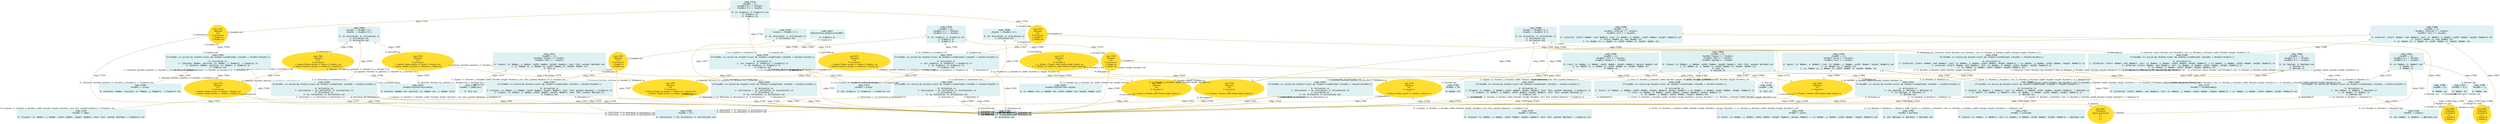 digraph g{node_26423 [shape="box", style="filled", color="#dff1f2", fontname="Courier", label="node_26423
<%=a0%>=theInterface.mouse;

0: {buttons: Number out, position: {x: Number out, y: Number out}}" ]
node_26425 [shape="box", style="filled", color="#dff1f2", fontname="Courier", label="node_26425
<%=a0%>=theInterface.layout;

0: {x: Number out, y: Number out, width: Number out, height: Number out}" ]
node_26427 [shape="box", style="filled", color="#dff1f2", fontname="Courier", label="node_26427
theInterface.graphics=<%=a0%>;

0: Graphics in" ]
node_26447 [shape="ellipse", style="filled", color="#ffde2f", fontname="Times", label="node_26447
Composition
{buttons:$,position:$}
0: ?
1: ?
2: ?" ]
node_26723 [shape="ellipse", style="filled", color="#ffde2f", fontname="Times", label="node_26723
Affectation
$=$
0: Activation in
1: {buttons: Number, position: {x: Number, y: Number}} out
2: {buttons: Number in, position: {x: Number in, y: Number in}}" ]
node_26858 [shape="ellipse", style="filled", color="#ffde2f", fontname="Times", label="node_26858
Composition
{start:$end:$}
0: ?
1: Number in
2: Number in" ]
node_26897 [shape="ellipse", style="filled", color="#ffde2f", fontname="Times", label="node_26897
Composition
{start:$end:$}
0: ?
1: Number in
2: Number in" ]
node_27059 [shape="ellipse", style="filled", color="#ffde2f", fontname="Times", label="node_27059
Affectation
$=$
0: Activation in
1: {buttons: Number, position: {x: Number, y: Number}} out
2: {buttons: Number in, position: {x: Number in, y: Number in}}" ]
node_27064 [shape="ellipse", style="filled", color="#ffde2f", fontname="Times", label="node_27064
Affectation
$=$
0: Activation in
1: {buttons: Number, position: {x: Number, y: Number}} out
2: {buttons: Number in, position: {x: Number in, y: Number in}}" ]
node_27153 [shape="ellipse", style="filled", color="#ffde2f", fontname="Times", label="node_27153
Affectation
$=$
0: Activation in
1: {x: Number, y: Number, width: Number, height: Number} out
2: {x: Number in, y: Number in, width: Number in, height: Number in}" ]
node_27264 [shape="box", style="filled", color="#dff1f2", fontname="Courier", label="node_27264
<%=a0%> = active;

0: Activation out" ]
node_27357 [shape="box", style="filled", color="#dff1f2", fontname="Courier", label="node_27357
<%=a0%> = button;

0: {{layout: {x: Number, y: Number, width: Number, height: Number}, text: Text, pushed: Boolean} -> Graphics} out" ]
node_27359 [shape="box", style="filled", color="#dff1f2", fontname="Courier", label="node_27359
<%=a0%> = inset;

0: {{rect: {x: Number, y: Number, width: Number, height: Number}, margin: Number} -> {x: Number, y: Number, width: Number, height: Number}} out" ]
node_27361 [shape="box", style="filled", color="#dff1f2", fontname="Courier", label="node_27361
<%=a0%> = isEqual;

0: {{a: Number, b: Number} -> Boolean} out" ]
node_27363 [shape="box", style="filled", color="#dff1f2", fontname="Courier", label="node_27363
<%=a0%> = isInside;

0: {{point: {x: Number, y: Number}, rect: {x: Number, y: Number, width: Number, height: Number}} -> Boolean} out" ]
node_27365 [shape="box", style="filled", color="#dff1f2", fontname="Courier", label="node_27365
<%=a0%> = boolAnd;

0: {{a: Boolean, b: Boolean} -> Boolean} out" ]
node_27367 [shape="box", style="filled", color="#dff1f2", fontname="Courier", label="node_27367
<%=a0%> = label;

0: {{layout: {x: Number, y: Number, width: Number, height: Number}, text: Text, pushed: Boolean} -> Graphics} out" ]
node_27369 [shape="box", style="filled", color="#dff1f2", fontname="Courier", label="node_27369
<%=a0%> = all;

0: {Activation -> {a: Activation, b: Activation}} out" ]
node_27374 [shape="box", style="filled", color="#dff1f2", fontname="Courier", label="node_27374
<%=a0%> = group;

0: {{a: Graphics, b: Graphics} -> Graphics} out" ]
node_27377 [shape="box", style="filled", color="#dff1f2", fontname="Courier", label="node_27377
<%=a0%> = columnElement;

0: {{interval: {start: Number, end: Number}, rect: {x: Number, y: Number, width: Number, height: Number}} -> {x: Number, y: Number, width: Number, height: Number}} out" ]
node_27380 [shape="box", style="filled", color="#dff1f2", fontname="Courier", label="node_27380
<%=a0%> = cursor;

0: {{buttons: Number, position: {x: Number, y: Number}} -> Graphics} out" ]
node_27382 [shape="box", style="filled", color="#dff1f2", fontname="Courier", label="node_27382
<%=a0%> = 20;

0: Number out" ]
node_27385 [shape="box", style="filled", color="#dff1f2", fontname="Courier", label="node_27385
<%=a0%> = 1;

0: Number out" ]
node_27389 [shape="box", style="filled", color="#dff1f2", fontname="Courier", label="node_27389
<%=a0%> = 0;

0: Number out" ]
node_27391 [shape="box", style="filled", color="#dff1f2", fontname="Courier", label="node_27391
<%=a0%> = 0.5;

0: Number out" ]
node_27394 [shape="box", style="filled", color="#dff1f2", fontname="Courier", label="node_27394
<%=a0%> = OK;

0: Text out" ]
node_27396 [shape="box", style="filled", color="#dff1f2", fontname="Courier", label="node_27396
<%=a0%> = Labeltext;

0: Text out" ]
node_27398 [shape="box", style="filled", color="#dff1f2", fontname="Courier", label="node_27398
if(<%=a0%> === active && <%=a1%>!==null && <%=a1%>!==undefined) {<%=a3%> = <%=a1%>(<%=a2%>);}

0: Activation in
1: {{rect: {x: Number, y: Number, width: Number, height: Number}, margin: Number} -> {x: Number, y: Number, width: Number, height: Number}} in
2: {rect: {x: Number, y: Number, width: Number, height: Number}, margin: Number} in
3: {x: Number, y: Number, width: Number, height: Number} out" ]
node_27403 [shape="box", style="filled", color="#dff1f2", fontname="Courier", label="node_27403
if(<%=a0%> === active && <%=a1%>!==null && <%=a1%>!==undefined) {<%=a3%> = <%=a1%>(<%=a2%>);}

0: Activation in
1: {{a: Number, b: Number} -> Boolean} in
2: {a: Number, b: Number} in
3: Boolean out" ]
node_27408 [shape="box", style="filled", color="#dff1f2", fontname="Courier", label="node_27408
if(<%=a0%> === active && <%=a1%>!==null && <%=a1%>!==undefined) {<%=a3%> = <%=a1%>(<%=a2%>);}

0: Activation in
1: {{point: {x: Number, y: Number}, rect: {x: Number, y: Number, width: Number, height: Number}} -> Boolean} in
2: {point: {x: Number, y: Number}, rect: {x: Number, y: Number, width: Number, height: Number}} in
3: Boolean out" ]
node_27413 [shape="box", style="filled", color="#dff1f2", fontname="Courier", label="node_27413
if(<%=a0%> === active && <%=a1%>!==null && <%=a1%>!==undefined) {<%=a3%> = <%=a1%>(<%=a2%>);}

0: Activation in
1: {{a: Boolean, b: Boolean} -> Boolean} in
2: {a: Boolean, b: Boolean} in
3: Boolean out" ]
node_27418 [shape="box", style="filled", color="#dff1f2", fontname="Courier", label="node_27418
if(<%=a0%> === active && <%=a1%>!==null && <%=a1%>!==undefined) {<%=a3%> = <%=a1%>(<%=a2%>);}

0: Activation in
1: {{layout: {x: Number, y: Number, width: Number, height: Number}, text: Text, pushed: Boolean} -> Graphics} in
2: {layout: {x: Number, y: Number, width: Number, height: Number}, text: Text, pushed: Boolean} in
3: Graphics out" ]
node_27423 [shape="box", style="filled", color="#dff1f2", fontname="Courier", label="node_27423
if(<%=a0%> === active && <%=a1%>!==null && <%=a1%>!==undefined) {<%=a3%> = <%=a1%>(<%=a2%>);}

0: Activation in
1: {{layout: {x: Number, y: Number, width: Number, height: Number}, text: Text, pushed: Boolean} -> Graphics} in
2: {layout: {x: Number, y: Number, width: Number, height: Number}, text: Text, pushed: Boolean} in
3: Graphics out" ]
node_27428 [shape="box", style="filled", color="#dff1f2", fontname="Courier", label="node_27428
if(<%=a0%> === active && <%=a1%>!==null && <%=a1%>!==undefined) {<%=a3%> = <%=a1%>(<%=a2%>);}

0: Activation in
1: {Activation -> {a: Activation, b: Activation}} in
2: Activation in
3: {a: Activation, b: Activation} out" ]
node_27433 [shape="box", style="filled", color="#dff1f2", fontname="Courier", label="node_27433
if(<%=a0%> === active && <%=a1%>!==null && <%=a1%>!==undefined) {<%=a3%> = <%=a1%>(<%=a2%>);}

0: Activation in
1: {{a: Graphics, b: Graphics} -> Graphics} in
2: {a: Graphics, b: Graphics} in
3: Graphics out" ]
node_27438 [shape="box", style="filled", color="#dff1f2", fontname="Courier", label="node_27438
if(<%=a0%> === active && <%=a1%>!==null && <%=a1%>!==undefined) {<%=a3%> = <%=a1%>(<%=a2%>);}

0: Activation in
1: {{interval: {start: Number, end: Number}, rect: {x: Number, y: Number, width: Number, height: Number}} -> {x: Number, y: Number, width: Number, height: Number}} in
2: {interval: {start: Number, end: Number}, rect: {x: Number, y: Number, width: Number, height: Number}} in
3: {x: Number, y: Number, width: Number, height: Number} out" ]
node_27444 [shape="box", style="filled", color="#dff1f2", fontname="Courier", label="node_27444
if(<%=a0%> === active && <%=a1%>!==null && <%=a1%>!==undefined) {<%=a3%> = <%=a1%>(<%=a2%>);}

0: Activation in
1: {{interval: {start: Number, end: Number}, rect: {x: Number, y: Number, width: Number, height: Number}} -> {x: Number, y: Number, width: Number, height: Number}} in
2: {interval: {start: Number, end: Number}, rect: {x: Number, y: Number, width: Number, height: Number}} in
3: {x: Number, y: Number, width: Number, height: Number} out" ]
node_27450 [shape="box", style="filled", color="#dff1f2", fontname="Courier", label="node_27450
if(<%=a0%> === active && <%=a1%>!==null && <%=a1%>!==undefined) {<%=a3%> = <%=a1%>(<%=a2%>);}

0: Activation in
1: {Activation -> {a: Activation, b: Activation}} in
2: Activation in
3: {a: Activation, b: Activation} out" ]
node_27455 [shape="box", style="filled", color="#dff1f2", fontname="Courier", label="node_27455
if(<%=a0%> === active && <%=a1%>!==null && <%=a1%>!==undefined) {<%=a3%> = <%=a1%>(<%=a2%>);}

0: Activation in
1: {{buttons: Number, position: {x: Number, y: Number}} -> Graphics} in
2: {buttons: Number, position: {x: Number, y: Number}} in
3: Graphics out" ]
node_27460 [shape="box", style="filled", color="#dff1f2", fontname="Courier", label="node_27460
if(<%=a0%> === active && <%=a1%>!==null && <%=a1%>!==undefined) {<%=a3%> = <%=a1%>(<%=a2%>);}

0: Activation in
1: {Activation -> {a: Activation, b: Activation}} in
2: Activation in
3: {a: Activation, b: Activation} out" ]
node_27465 [shape="box", style="filled", color="#dff1f2", fontname="Courier", label="node_27465
if(<%=a0%> === active && <%=a1%>!==null && <%=a1%>!==undefined) {<%=a3%> = <%=a1%>(<%=a2%>);}

0: Activation in
1: {Activation -> {a: Activation, b: Activation}} in
2: Activation in
3: {a: Activation, b: Activation} out" ]
node_27470 [shape="box", style="filled", color="#dff1f2", fontname="Courier", label="node_27470
if(<%=a0%> === active && <%=a1%>!==null && <%=a1%>!==undefined) {<%=a3%> = <%=a1%>(<%=a2%>);}

0: Activation in
1: {{a: Graphics, b: Graphics} -> Graphics} in
2: {a: Graphics, b: Graphics} in
3: Graphics out" ]
node_27478 [shape="ellipse", style="filled", color="#ffde2f", fontname="Times", label="node_27478
Affectation
$=$
0: Activation in
1: ?
2: {buttons: Number, position: {x: Number, y: Number}} in" ]
node_27482 [shape="ellipse", style="filled", color="#ffde2f", fontname="Times", label="node_27482
Affectation
$=$
0: Activation in
1: Graphics in
2: Graphics out" ]
node_27486 [shape="ellipse", style="filled", color="#ffde2f", fontname="Times", label="node_27486
Affectation
$=$
0: Activation in
1: ?
2: {x: Number, y: Number, width: Number, height: Number} in" ]
node_27494 [shape="ellipse", style="filled", color="#ffde2f", fontname="Times", label="node_27494
Affectation
$=$
0: Activation in
1: Graphics in
2: Graphics out" ]
node_27498 [shape="ellipse", style="filled", color="#ffde2f", fontname="Times", label="node_27498
Affectation
$=$
0: Activation in
1: ?
2: {x: Number, y: Number, width: Number, height: Number} in" ]
node_27502 [shape="ellipse", style="filled", color="#ffde2f", fontname="Times", label="node_27502
Affectation
$=$
0: Activation in
1: {buttons: Number out, position: {x: Number out, y: Number out}}
2: {buttons: Number, position: {x: Number, y: Number}} in" ]
node_27506 [shape="ellipse", style="filled", color="#ffde2f", fontname="Times", label="node_27506
Affectation
$=$
0: Activation in
1: ?
2: {x: Number, y: Number, width: Number, height: Number} in" ]
node_27510 [shape="ellipse", style="filled", color="#ffde2f", fontname="Times", label="node_27510
Affectation
$=$
0: Activation in
1: Graphics in
2: Graphics out" ]
node_27514 [shape="ellipse", style="filled", color="#ffde2f", fontname="Times", label="node_27514
Affectation
$=$
0: Activation in
1: {buttons: Number, position: {x: Number, y: Number}} out
2: {buttons: Number, position: {x: Number, y: Number}} in" ]
node_27522 [shape="ellipse", style="filled", color="#ffde2f", fontname="Times", label="node_27522
Affectation
$=$
0: Activation in
1: Graphics in
2: Graphics out" ]
node_27650 [shape="box", style="filled", color="#dff1f2", fontname="Courier", label="node_27650
<%=a0%> = {};
<%=a0%>['rect'] = <%=a1%>;
<%=a0%>['margin'] = <%=a2%>;

0: {rect: {x: Number, y: Number, width: Number, height: Number}, margin: Number} out
1: {x: Number in, y: Number in, width: Number in, height: Number in}
2: Number in" ]
node_27654 [shape="box", style="filled", color="#dff1f2", fontname="Courier", label="node_27654
<%=a0%> = {};
<%=a0%>['a'] = <%=a1%>;
<%=a0%>['b'] = <%=a2%>;

0: {a: Number, b: Number} out
1: Number in
2: Number in" ]
node_27658 [shape="box", style="filled", color="#dff1f2", fontname="Courier", label="node_27658
<%=a0%> = {};
<%=a0%>['point'] = <%=a1%>;
<%=a0%>['rect'] = <%=a2%>;

0: {point: {x: Number, y: Number}, rect: {x: Number, y: Number, width: Number, height: Number}} out
1: {x: Number in, y: Number in}
2: {x: Number in, y: Number in, width: Number in, height: Number in}" ]
node_27662 [shape="box", style="filled", color="#dff1f2", fontname="Courier", label="node_27662
<%=a0%> = {};
<%=a0%>['a'] = <%=a1%>;
<%=a0%>['b'] = <%=a2%>;

0: {a: Boolean, b: Boolean} out
1: Boolean in
2: Boolean in" ]
node_27666 [shape="box", style="filled", color="#dff1f2", fontname="Courier", label="node_27666
<%=a0%> = {};
<%=a0%>['layout'] = <%=a1%>;
<%=a0%>['text'] = <%=a2%>;
<%=a0%>['pushed'] = <%=a3%>;

0: {layout: {x: Number, y: Number, width: Number, height: Number}, text: Text, pushed: Boolean} out
1: {x: Number in, y: Number in, width: Number in, height: Number in}
2: Text in
3: Boolean in" ]
node_27671 [shape="box", style="filled", color="#dff1f2", fontname="Courier", label="node_27671
<%=a0%> = {};
<%=a0%>['layout'] = <%=a1%>;
<%=a0%>['text'] = <%=a2%>;

0: {layout: {x: Number, y: Number, width: Number, height: Number}, text: Text, pushed: Boolean} out
1: {x: Number in, y: Number in, width: Number in, height: Number in}
2: Text in" ]
node_27675 [shape="box", style="filled", color="#dff1f2", fontname="Courier", label="node_27675
<%=a1%> = <%=a0%>['a'];

0: {a: Activation, b: Activation} in
1: Activation out" ]
node_27678 [shape="box", style="filled", color="#dff1f2", fontname="Courier", label="node_27678
<%=a0%> = {};
<%=a0%>['a'] = <%=a1%>;
<%=a0%>['b'] = <%=a2%>;

0: {a: Graphics, b: Graphics} out
1: Graphics in
2: Graphics in" ]
node_27682 [shape="box", style="filled", color="#dff1f2", fontname="Courier", label="node_27682
<%=a0%> = {};
<%=a0%>['interval'] = <%=a1%>;
<%=a0%>['rect'] = <%=a2%>;

0: {interval: {start: Number, end: Number}, rect: {x: Number, y: Number, width: Number, height: Number}} out
1: {start: Number in, end: Number in}
2: {x: Number in, y: Number in, width: Number in, height: Number in}" ]
node_27686 [shape="box", style="filled", color="#dff1f2", fontname="Courier", label="node_27686
<%=a0%> = {};
<%=a0%>['interval'] = <%=a1%>;
<%=a0%>['rect'] = <%=a2%>;

0: {interval: {start: Number, end: Number}, rect: {x: Number, y: Number, width: Number, height: Number}} out
1: {start: Number in, end: Number in}
2: {x: Number in, y: Number in, width: Number in, height: Number in}" ]
node_27690 [shape="box", style="filled", color="#dff1f2", fontname="Courier", label="node_27690
<%=a1%> = <%=a0%>['a'];
<%=a2%> = <%=a0%>['b'];

0: {a: Activation, b: Activation} in
1: Activation out
2: Activation out" ]
node_27694 [shape="box", style="filled", color="#dff1f2", fontname="Courier", label="node_27694
<%=a1%> = <%=a0%>['a'];
<%=a2%> = <%=a0%>['b'];

0: {a: Activation, b: Activation} in
1: Activation out
2: Activation out" ]
node_27698 [shape="box", style="filled", color="#dff1f2", fontname="Courier", label="node_27698
<%=a1%> = <%=a0%>['a'];

0: {a: Activation, b: Activation} in
1: Activation out" ]
node_27701 [shape="box", style="filled", color="#dff1f2", fontname="Courier", label="node_27701
<%=a0%> = {};
<%=a0%>['a'] = <%=a1%>;
<%=a0%>['b'] = <%=a2%>;

0: {a: Graphics, b: Graphics} out
1: Graphics in
2: Graphics in" ]
node_27385 -> node_26897 [dir=none, arrowHead=none, fontname="Times-Italic", arrowsize=1, color="#9d8400", label="edge_27388",  headlabel="2: Number in: end", taillabel="0: Number out" ]
node_27389 -> node_26858 [dir=none, arrowHead=none, fontname="Times-Italic", arrowsize=1, color="#9d8400", label="edge_27390",  headlabel="1: Number in: start", taillabel="0: Number out" ]
node_27391 -> node_26858 [dir=none, arrowHead=none, fontname="Times-Italic", arrowsize=1, color="#9d8400", label="edge_27392",  headlabel="2: Number in: end", taillabel="0: Number out" ]
node_27391 -> node_26897 [dir=none, arrowHead=none, fontname="Times-Italic", arrowsize=1, color="#9d8400", label="edge_27393",  headlabel="1: Number in: start", taillabel="0: Number out" ]
node_27398 -> node_27264 [dir=none, arrowHead=none, fontname="Times-Italic", arrowsize=1, color="#9d8400", label="edge_27399",  headlabel="0: Activation out", taillabel="0: Activation in" ]
node_27398 -> node_27359 [dir=none, arrowHead=none, fontname="Times-Italic", arrowsize=1, color="#9d8400", label="edge_27400",  headlabel="0: {{rect: {x: Number, y: Number, width: Number, height: Number}, margin: Number} -> {x: Number, y: Number, width: Number, height: Number}} out", taillabel="1: {{rect: {x: Number, y: Number, width: Number, height: Number}, margin: Number} -> {x: Number, y: Number, width: Number, height: Number}} in" ]
node_27403 -> node_27264 [dir=none, arrowHead=none, fontname="Times-Italic", arrowsize=1, color="#9d8400", label="edge_27404",  headlabel="0: Activation out", taillabel="0: Activation in" ]
node_27403 -> node_27361 [dir=none, arrowHead=none, fontname="Times-Italic", arrowsize=1, color="#9d8400", label="edge_27405",  headlabel="0: {{a: Number, b: Number} -> Boolean} out", taillabel="1: {{a: Number, b: Number} -> Boolean} in" ]
node_27408 -> node_27264 [dir=none, arrowHead=none, fontname="Times-Italic", arrowsize=1, color="#9d8400", label="edge_27409",  headlabel="0: Activation out", taillabel="0: Activation in" ]
node_27408 -> node_27363 [dir=none, arrowHead=none, fontname="Times-Italic", arrowsize=1, color="#9d8400", label="edge_27410",  headlabel="0: {{point: {x: Number, y: Number}, rect: {x: Number, y: Number, width: Number, height: Number}} -> Boolean} out", taillabel="1: {{point: {x: Number, y: Number}, rect: {x: Number, y: Number, width: Number, height: Number}} -> Boolean} in" ]
node_27413 -> node_27264 [dir=none, arrowHead=none, fontname="Times-Italic", arrowsize=1, color="#9d8400", label="edge_27414",  headlabel="0: Activation out", taillabel="0: Activation in" ]
node_27413 -> node_27365 [dir=none, arrowHead=none, fontname="Times-Italic", arrowsize=1, color="#9d8400", label="edge_27415",  headlabel="0: {{a: Boolean, b: Boolean} -> Boolean} out", taillabel="1: {{a: Boolean, b: Boolean} -> Boolean} in" ]
node_27418 -> node_27264 [dir=none, arrowHead=none, fontname="Times-Italic", arrowsize=1, color="#9d8400", label="edge_27419",  headlabel="0: Activation out", taillabel="0: Activation in" ]
node_27418 -> node_27357 [dir=none, arrowHead=none, fontname="Times-Italic", arrowsize=1, color="#9d8400", label="edge_27420",  headlabel="0: {{layout: {x: Number, y: Number, width: Number, height: Number}, text: Text, pushed: Boolean} -> Graphics} out", taillabel="1: {{layout: {x: Number, y: Number, width: Number, height: Number}, text: Text, pushed: Boolean} -> Graphics} in" ]
node_27423 -> node_27264 [dir=none, arrowHead=none, fontname="Times-Italic", arrowsize=1, color="#9d8400", label="edge_27424",  headlabel="0: Activation out", taillabel="0: Activation in" ]
node_27423 -> node_27367 [dir=none, arrowHead=none, fontname="Times-Italic", arrowsize=1, color="#9d8400", label="edge_27425",  headlabel="0: {{layout: {x: Number, y: Number, width: Number, height: Number}, text: Text, pushed: Boolean} -> Graphics} out", taillabel="1: {{layout: {x: Number, y: Number, width: Number, height: Number}, text: Text, pushed: Boolean} -> Graphics} in" ]
node_27428 -> node_27264 [dir=none, arrowHead=none, fontname="Times-Italic", arrowsize=1, color="#9d8400", label="edge_27429",  headlabel="0: Activation out", taillabel="0: Activation in" ]
node_27428 -> node_27369 [dir=none, arrowHead=none, fontname="Times-Italic", arrowsize=1, color="#9d8400", label="edge_27430",  headlabel="0: {Activation -> {a: Activation, b: Activation}} out", taillabel="1: {Activation -> {a: Activation, b: Activation}} in" ]
node_27433 -> node_27264 [dir=none, arrowHead=none, fontname="Times-Italic", arrowsize=1, color="#9d8400", label="edge_27434",  headlabel="0: Activation out", taillabel="0: Activation in" ]
node_27433 -> node_27374 [dir=none, arrowHead=none, fontname="Times-Italic", arrowsize=1, color="#9d8400", label="edge_27435",  headlabel="0: {{a: Graphics, b: Graphics} -> Graphics} out", taillabel="1: {{a: Graphics, b: Graphics} -> Graphics} in" ]
node_27438 -> node_27377 [dir=none, arrowHead=none, fontname="Times-Italic", arrowsize=1, color="#9d8400", label="edge_27441",  headlabel="0: {{interval: {start: Number, end: Number}, rect: {x: Number, y: Number, width: Number, height: Number}} -> {x: Number, y: Number, width: Number, height: Number}} out", taillabel="1: {{interval: {start: Number, end: Number}, rect: {x: Number, y: Number, width: Number, height: Number}} -> {x: Number, y: Number, width: Number, height: Number}} in" ]
node_27444 -> node_27377 [dir=none, arrowHead=none, fontname="Times-Italic", arrowsize=1, color="#9d8400", label="edge_27447",  headlabel="0: {{interval: {start: Number, end: Number}, rect: {x: Number, y: Number, width: Number, height: Number}} -> {x: Number, y: Number, width: Number, height: Number}} out", taillabel="1: {{interval: {start: Number, end: Number}, rect: {x: Number, y: Number, width: Number, height: Number}} -> {x: Number, y: Number, width: Number, height: Number}} in" ]
node_27450 -> node_27264 [dir=none, arrowHead=none, fontname="Times-Italic", arrowsize=1, color="#9d8400", label="edge_27451",  headlabel="0: Activation out", taillabel="0: Activation in" ]
node_27450 -> node_27369 [dir=none, arrowHead=none, fontname="Times-Italic", arrowsize=1, color="#9d8400", label="edge_27452",  headlabel="0: {Activation -> {a: Activation, b: Activation}} out", taillabel="1: {Activation -> {a: Activation, b: Activation}} in" ]
node_27455 -> node_27264 [dir=none, arrowHead=none, fontname="Times-Italic", arrowsize=1, color="#9d8400", label="edge_27456",  headlabel="0: Activation out", taillabel="0: Activation in" ]
node_27455 -> node_27380 [dir=none, arrowHead=none, fontname="Times-Italic", arrowsize=1, color="#9d8400", label="edge_27457",  headlabel="0: {{buttons: Number, position: {x: Number, y: Number}} -> Graphics} out", taillabel="1: {{buttons: Number, position: {x: Number, y: Number}} -> Graphics} in" ]
node_27460 -> node_27264 [dir=none, arrowHead=none, fontname="Times-Italic", arrowsize=1, color="#9d8400", label="edge_27461",  headlabel="0: Activation out", taillabel="0: Activation in" ]
node_27460 -> node_27369 [dir=none, arrowHead=none, fontname="Times-Italic", arrowsize=1, color="#9d8400", label="edge_27462",  headlabel="0: {Activation -> {a: Activation, b: Activation}} out", taillabel="1: {Activation -> {a: Activation, b: Activation}} in" ]
node_27465 -> node_27264 [dir=none, arrowHead=none, fontname="Times-Italic", arrowsize=1, color="#9d8400", label="edge_27466",  headlabel="0: Activation out", taillabel="0: Activation in" ]
node_27465 -> node_27369 [dir=none, arrowHead=none, fontname="Times-Italic", arrowsize=1, color="#9d8400", label="edge_27467",  headlabel="0: {Activation -> {a: Activation, b: Activation}} out", taillabel="1: {Activation -> {a: Activation, b: Activation}} in" ]
node_27470 -> node_27264 [dir=none, arrowHead=none, fontname="Times-Italic", arrowsize=1, color="#9d8400", label="edge_27471",  headlabel="0: Activation out", taillabel="0: Activation in" ]
node_27470 -> node_27374 [dir=none, arrowHead=none, fontname="Times-Italic", arrowsize=1, color="#9d8400", label="edge_27472",  headlabel="0: {{a: Graphics, b: Graphics} -> Graphics} out", taillabel="1: {{a: Graphics, b: Graphics} -> Graphics} in" ]
node_27478 -> node_27264 [dir=none, arrowHead=none, fontname="Times-Italic", arrowsize=1, color="#9d8400", label="edge_27481",  headlabel="0: Activation out", taillabel="0: Activation in" ]
node_27482 -> node_27264 [dir=none, arrowHead=none, fontname="Times-Italic", arrowsize=1, color="#9d8400", label="edge_27485",  headlabel="0: Activation out", taillabel="0: Activation in" ]
node_27486 -> node_27264 [dir=none, arrowHead=none, fontname="Times-Italic", arrowsize=1, color="#9d8400", label="edge_27489",  headlabel="0: Activation out", taillabel="0: Activation in" ]
node_27494 -> node_27264 [dir=none, arrowHead=none, fontname="Times-Italic", arrowsize=1, color="#9d8400", label="edge_27497",  headlabel="0: Activation out", taillabel="0: Activation in" ]
node_27498 -> node_27264 [dir=none, arrowHead=none, fontname="Times-Italic", arrowsize=1, color="#9d8400", label="edge_27501",  headlabel="0: Activation out", taillabel="0: Activation in" ]
node_27502 -> node_27264 [dir=none, arrowHead=none, fontname="Times-Italic", arrowsize=1, color="#9d8400", label="edge_27505",  headlabel="0: Activation out", taillabel="0: Activation in" ]
node_27506 -> node_27264 [dir=none, arrowHead=none, fontname="Times-Italic", arrowsize=1, color="#9d8400", label="edge_27509",  headlabel="0: Activation out", taillabel="0: Activation in" ]
node_27510 -> node_27264 [dir=none, arrowHead=none, fontname="Times-Italic", arrowsize=1, color="#9d8400", label="edge_27513",  headlabel="0: Activation out", taillabel="0: Activation in" ]
node_27514 -> node_27264 [dir=none, arrowHead=none, fontname="Times-Italic", arrowsize=1, color="#9d8400", label="edge_27517",  headlabel="0: Activation out", taillabel="0: Activation in" ]
node_27522 -> node_27264 [dir=none, arrowHead=none, fontname="Times-Italic", arrowsize=1, color="#9d8400", label="edge_27525",  headlabel="0: Activation out", taillabel="0: Activation in" ]
node_27478 -> node_26447 [dir=none, arrowHead=none, fontname="Times-Italic", arrowsize=1, color="#9d8400", label="edge_27549",  headlabel="0", taillabel="1" ]
node_27482 -> node_27418 [dir=none, arrowHead=none, fontname="Times-Italic", arrowsize=1, color="#9d8400", label="edge_27603",  headlabel="3: Graphics out", taillabel="1: Graphics in" ]
node_27494 -> node_27423 [dir=none, arrowHead=none, fontname="Times-Italic", arrowsize=1, color="#9d8400", label="edge_27611",  headlabel="3: Graphics out", taillabel="1: Graphics in" ]
node_26723 -> node_27478 [dir=none, arrowHead=none, fontname="Times-Italic", arrowsize=1, color="#9d8400", label="edge_27613",  headlabel="2: {buttons: Number, position: {x: Number, y: Number}} in", taillabel="1: {buttons: Number, position: {x: Number, y: Number}} out" ]
node_26723 -> node_27502 [dir=none, arrowHead=none, fontname="Times-Italic", arrowsize=1, color="#9d8400", label="edge_27616",  headlabel="1: {buttons: Number out, position: {x: Number out, y: Number out}}", taillabel="2: {buttons: Number in, position: {x: Number in, y: Number in}}" ]
node_27428 -> node_27264 [dir=none, arrowHead=none, fontname="Times-Italic", arrowsize=1, color="#9d8400", label="edge_27618",  headlabel="0: Activation out", taillabel="2: Activation in" ]
node_27510 -> node_27433 [dir=none, arrowHead=none, fontname="Times-Italic", arrowsize=1, color="#9d8400", label="edge_27625",  headlabel="3: Graphics out", taillabel="1: Graphics in" ]
node_27438 -> node_27486 [dir=none, arrowHead=none, fontname="Times-Italic", arrowsize=1, color="#9d8400", label="edge_27626",  headlabel="2: {x: Number, y: Number, width: Number, height: Number} in", taillabel="3: {x: Number, y: Number, width: Number, height: Number} out" ]
node_27444 -> node_27498 [dir=none, arrowHead=none, fontname="Times-Italic", arrowsize=1, color="#9d8400", label="edge_27627",  headlabel="2: {x: Number, y: Number, width: Number, height: Number} in", taillabel="3: {x: Number, y: Number, width: Number, height: Number} out" ]
node_27450 -> node_27264 [dir=none, arrowHead=none, fontname="Times-Italic", arrowsize=1, color="#9d8400", label="edge_27628",  headlabel="0: Activation out", taillabel="2: Activation in" ]
node_27455 -> node_27514 [dir=none, arrowHead=none, fontname="Times-Italic", arrowsize=1, color="#9d8400", label="edge_27629",  headlabel="1: {buttons: Number, position: {x: Number, y: Number}} out", taillabel="2: {buttons: Number, position: {x: Number, y: Number}} in" ]
node_27522 -> node_27455 [dir=none, arrowHead=none, fontname="Times-Italic", arrowsize=1, color="#9d8400", label="edge_27630",  headlabel="3: Graphics out", taillabel="1: Graphics in" ]
node_27059 -> node_27502 [dir=none, arrowHead=none, fontname="Times-Italic", arrowsize=1, color="#9d8400", label="edge_27632",  headlabel="2: {buttons: Number, position: {x: Number, y: Number}} in", taillabel="1: {buttons: Number, position: {x: Number, y: Number}} out" ]
node_27064 -> node_27514 [dir=none, arrowHead=none, fontname="Times-Italic", arrowsize=1, color="#9d8400", label="edge_27634",  headlabel="2: {buttons: Number, position: {x: Number, y: Number}} in", taillabel="1: {buttons: Number, position: {x: Number, y: Number}} out" ]
node_27059 -> node_26423 [dir=none, arrowHead=none, fontname="Times-Italic", arrowsize=1, color="#9d8400", label="edge_27635",  headlabel="0: {buttons: Number out, position: {x: Number out, y: Number out}}", taillabel="2: {buttons: Number in, position: {x: Number in, y: Number in}}" ]
node_27064 -> node_26423 [dir=none, arrowHead=none, fontname="Times-Italic", arrowsize=1, color="#9d8400", label="edge_27636",  headlabel="0: {buttons: Number out, position: {x: Number out, y: Number out}}", taillabel="2: {buttons: Number in, position: {x: Number in, y: Number in}}" ]
node_27460 -> node_27264 [dir=none, arrowHead=none, fontname="Times-Italic", arrowsize=1, color="#9d8400", label="edge_27637",  headlabel="0: Activation out", taillabel="2: Activation in" ]
node_27153 -> node_27506 [dir=none, arrowHead=none, fontname="Times-Italic", arrowsize=1, color="#9d8400", label="edge_27639",  headlabel="2: {x: Number, y: Number, width: Number, height: Number} in", taillabel="1: {x: Number, y: Number, width: Number, height: Number} out" ]
node_27153 -> node_26425 [dir=none, arrowHead=none, fontname="Times-Italic", arrowsize=1, color="#9d8400", label="edge_27642",  headlabel="0: {x: Number out, y: Number out, width: Number out, height: Number out}", taillabel="2: {x: Number in, y: Number in, width: Number in, height: Number in}" ]
node_27465 -> node_27264 [dir=none, arrowHead=none, fontname="Times-Italic", arrowsize=1, color="#9d8400", label="edge_27644",  headlabel="0: Activation out", taillabel="2: Activation in" ]
node_26427 -> node_27470 [dir=none, arrowHead=none, fontname="Times-Italic", arrowsize=1, color="#9d8400", label="edge_27649",  headlabel="3: Graphics out", taillabel="0: Graphics in" ]
node_27650 -> node_27486 [dir=none, arrowHead=none, fontname="Times-Italic", arrowsize=1, color="#9d8400", label="edge_27651",  headlabel="1", taillabel="1" ]
node_27650 -> node_27382 [dir=none, arrowHead=none, fontname="Times-Italic", arrowsize=1, color="#9d8400", label="edge_27652",  headlabel="0: Number out", taillabel="2" ]
node_27650 -> node_27398 [dir=none, arrowHead=none, fontname="Times-Italic", arrowsize=1, color="#9d8400", label="edge_27653",  headlabel="2: {rect: {x: Number, y: Number, width: Number, height: Number}, margin: Number} in", taillabel="0" ]
node_27654 -> node_26447 [dir=none, arrowHead=none, fontname="Times-Italic", arrowsize=1, color="#9d8400", label="edge_27655",  headlabel="1: buttons", taillabel="1" ]
node_27654 -> node_27385 [dir=none, arrowHead=none, fontname="Times-Italic", arrowsize=1, color="#9d8400", label="edge_27656",  headlabel="0: Number out", taillabel="2" ]
node_27654 -> node_27403 [dir=none, arrowHead=none, fontname="Times-Italic", arrowsize=1, color="#9d8400", label="edge_27657",  headlabel="2: {a: Number, b: Number} in", taillabel="0" ]
node_27658 -> node_26447 [dir=none, arrowHead=none, fontname="Times-Italic", arrowsize=1, color="#9d8400", label="edge_27659",  headlabel="2: position", taillabel="1" ]
node_27658 -> node_27486 [dir=none, arrowHead=none, fontname="Times-Italic", arrowsize=1, color="#9d8400", label="edge_27660",  headlabel="1", taillabel="2" ]
node_27658 -> node_27408 [dir=none, arrowHead=none, fontname="Times-Italic", arrowsize=1, color="#9d8400", label="edge_27661",  headlabel="2: {point: {x: Number, y: Number}, rect: {x: Number, y: Number, width: Number, height: Number}} in", taillabel="0" ]
node_27662 -> node_27403 [dir=none, arrowHead=none, fontname="Times-Italic", arrowsize=1, color="#9d8400", label="edge_27663",  headlabel="3: Boolean out", taillabel="1" ]
node_27662 -> node_27408 [dir=none, arrowHead=none, fontname="Times-Italic", arrowsize=1, color="#9d8400", label="edge_27664",  headlabel="3: Boolean out", taillabel="2" ]
node_27662 -> node_27413 [dir=none, arrowHead=none, fontname="Times-Italic", arrowsize=1, color="#9d8400", label="edge_27665",  headlabel="2: {a: Boolean, b: Boolean} in", taillabel="0" ]
node_27666 -> node_27398 [dir=none, arrowHead=none, fontname="Times-Italic", arrowsize=1, color="#9d8400", label="edge_27667",  headlabel="3: {x: Number, y: Number, width: Number, height: Number} out", taillabel="1" ]
node_27666 -> node_27413 [dir=none, arrowHead=none, fontname="Times-Italic", arrowsize=1, color="#9d8400", label="edge_27668",  headlabel="3: Boolean out", taillabel="3" ]
node_27666 -> node_27394 [dir=none, arrowHead=none, fontname="Times-Italic", arrowsize=1, color="#9d8400", label="edge_27669",  headlabel="0: Text out", taillabel="2" ]
node_27666 -> node_27418 [dir=none, arrowHead=none, fontname="Times-Italic", arrowsize=1, color="#9d8400", label="edge_27670",  headlabel="2: {layout: {x: Number, y: Number, width: Number, height: Number}, text: Text, pushed: Boolean} in", taillabel="0" ]
node_27671 -> node_27498 [dir=none, arrowHead=none, fontname="Times-Italic", arrowsize=1, color="#9d8400", label="edge_27672",  headlabel="1", taillabel="1" ]
node_27671 -> node_27396 [dir=none, arrowHead=none, fontname="Times-Italic", arrowsize=1, color="#9d8400", label="edge_27673",  headlabel="0: Text out", taillabel="2" ]
node_27671 -> node_27423 [dir=none, arrowHead=none, fontname="Times-Italic", arrowsize=1, color="#9d8400", label="edge_27674",  headlabel="2: {layout: {x: Number, y: Number, width: Number, height: Number}, text: Text, pushed: Boolean} in", taillabel="0" ]
node_27675 -> node_26723 [dir=none, arrowHead=none, fontname="Times-Italic", arrowsize=1, color="#9d8400", label="edge_27676",  headlabel="0: Activation in", taillabel="1" ]
node_27675 -> node_27428 [dir=none, arrowHead=none, fontname="Times-Italic", arrowsize=1, color="#9d8400", label="edge_27677",  headlabel="3: {a: Activation, b: Activation} out", taillabel="0" ]
node_27678 -> node_27482 [dir=none, arrowHead=none, fontname="Times-Italic", arrowsize=1, color="#9d8400", label="edge_27679",  headlabel="2: Graphics out", taillabel="1" ]
node_27678 -> node_27494 [dir=none, arrowHead=none, fontname="Times-Italic", arrowsize=1, color="#9d8400", label="edge_27680",  headlabel="2: Graphics out", taillabel="2" ]
node_27678 -> node_27433 [dir=none, arrowHead=none, fontname="Times-Italic", arrowsize=1, color="#9d8400", label="edge_27681",  headlabel="2: {a: Graphics, b: Graphics} in", taillabel="0" ]
node_27682 -> node_26858 [dir=none, arrowHead=none, fontname="Times-Italic", arrowsize=1, color="#9d8400", label="edge_27683",  headlabel="0", taillabel="1" ]
node_27682 -> node_27506 [dir=none, arrowHead=none, fontname="Times-Italic", arrowsize=1, color="#9d8400", label="edge_27684",  headlabel="1", taillabel="2" ]
node_27682 -> node_27438 [dir=none, arrowHead=none, fontname="Times-Italic", arrowsize=1, color="#9d8400", label="edge_27685",  headlabel="2: {interval: {start: Number, end: Number}, rect: {x: Number, y: Number, width: Number, height: Number}} in", taillabel="0" ]
node_27686 -> node_26897 [dir=none, arrowHead=none, fontname="Times-Italic", arrowsize=1, color="#9d8400", label="edge_27687",  headlabel="0", taillabel="1" ]
node_27686 -> node_27506 [dir=none, arrowHead=none, fontname="Times-Italic", arrowsize=1, color="#9d8400", label="edge_27688",  headlabel="1", taillabel="2" ]
node_27686 -> node_27444 [dir=none, arrowHead=none, fontname="Times-Italic", arrowsize=1, color="#9d8400", label="edge_27689",  headlabel="2: {interval: {start: Number, end: Number}, rect: {x: Number, y: Number, width: Number, height: Number}} in", taillabel="0" ]
node_27690 -> node_27438 [dir=none, arrowHead=none, fontname="Times-Italic", arrowsize=1, color="#9d8400", label="edge_27691",  headlabel="0: Activation in", taillabel="1" ]
node_27690 -> node_27444 [dir=none, arrowHead=none, fontname="Times-Italic", arrowsize=1, color="#9d8400", label="edge_27692",  headlabel="0: Activation in", taillabel="2" ]
node_27690 -> node_27450 [dir=none, arrowHead=none, fontname="Times-Italic", arrowsize=1, color="#9d8400", label="edge_27693",  headlabel="3: {a: Activation, b: Activation} out", taillabel="0" ]
node_27694 -> node_27059 [dir=none, arrowHead=none, fontname="Times-Italic", arrowsize=1, color="#9d8400", label="edge_27695",  headlabel="0: Activation in", taillabel="1" ]
node_27694 -> node_27064 [dir=none, arrowHead=none, fontname="Times-Italic", arrowsize=1, color="#9d8400", label="edge_27696",  headlabel="0: Activation in", taillabel="2" ]
node_27694 -> node_27460 [dir=none, arrowHead=none, fontname="Times-Italic", arrowsize=1, color="#9d8400", label="edge_27697",  headlabel="3: {a: Activation, b: Activation} out", taillabel="0" ]
node_27698 -> node_27153 [dir=none, arrowHead=none, fontname="Times-Italic", arrowsize=1, color="#9d8400", label="edge_27699",  headlabel="0: Activation in", taillabel="1" ]
node_27698 -> node_27465 [dir=none, arrowHead=none, fontname="Times-Italic", arrowsize=1, color="#9d8400", label="edge_27700",  headlabel="3: {a: Activation, b: Activation} out", taillabel="0" ]
node_27701 -> node_27510 [dir=none, arrowHead=none, fontname="Times-Italic", arrowsize=1, color="#9d8400", label="edge_27702",  headlabel="2: Graphics out", taillabel="1" ]
node_27701 -> node_27522 [dir=none, arrowHead=none, fontname="Times-Italic", arrowsize=1, color="#9d8400", label="edge_27703",  headlabel="2: Graphics out", taillabel="2" ]
node_27701 -> node_27470 [dir=none, arrowHead=none, fontname="Times-Italic", arrowsize=1, color="#9d8400", label="edge_27704",  headlabel="2: {a: Graphics, b: Graphics} in", taillabel="0" ]
}